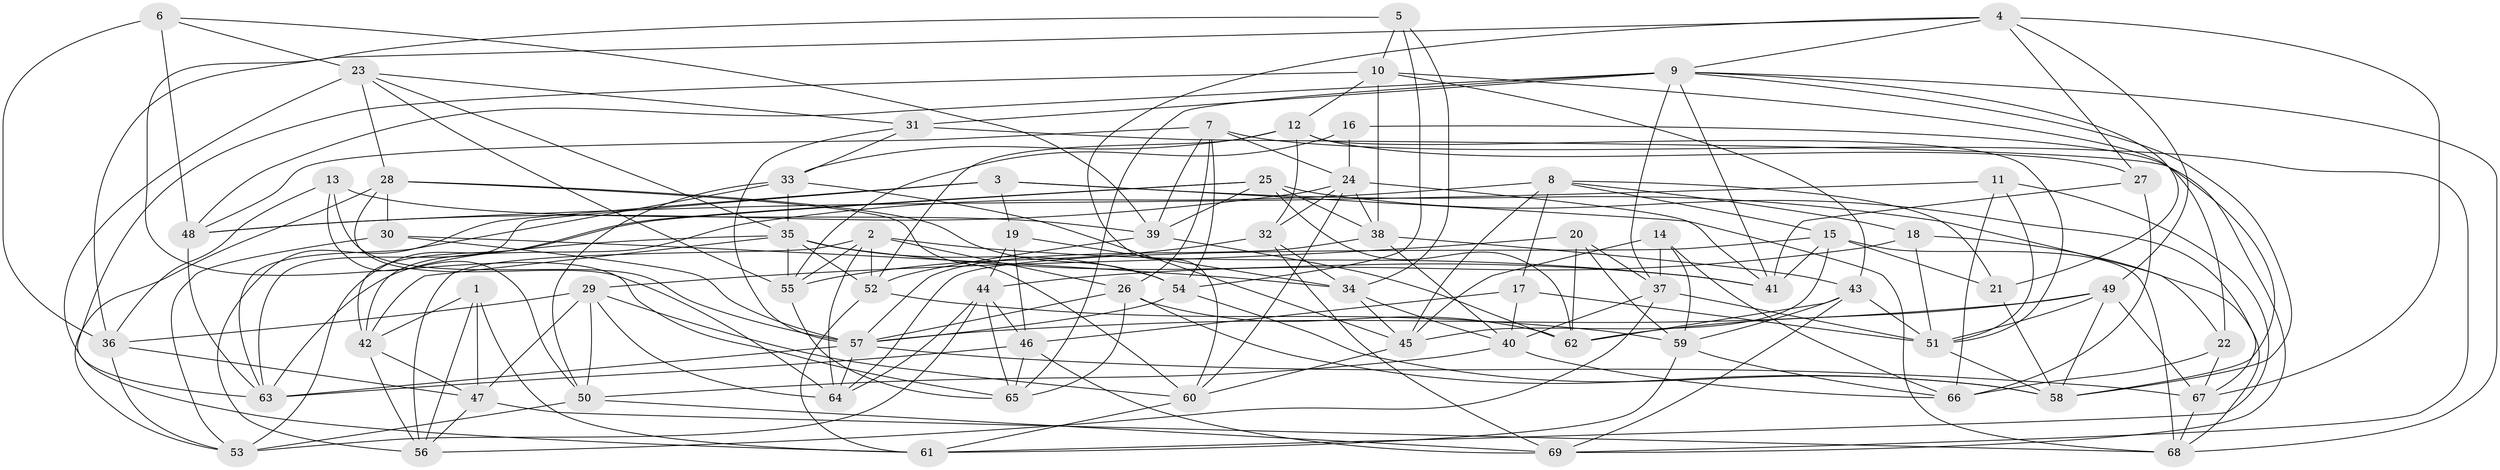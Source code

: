 // original degree distribution, {4: 1.0}
// Generated by graph-tools (version 1.1) at 2025/50/03/09/25 03:50:56]
// undirected, 69 vertices, 197 edges
graph export_dot {
graph [start="1"]
  node [color=gray90,style=filled];
  1;
  2;
  3;
  4;
  5;
  6;
  7;
  8;
  9;
  10;
  11;
  12;
  13;
  14;
  15;
  16;
  17;
  18;
  19;
  20;
  21;
  22;
  23;
  24;
  25;
  26;
  27;
  28;
  29;
  30;
  31;
  32;
  33;
  34;
  35;
  36;
  37;
  38;
  39;
  40;
  41;
  42;
  43;
  44;
  45;
  46;
  47;
  48;
  49;
  50;
  51;
  52;
  53;
  54;
  55;
  56;
  57;
  58;
  59;
  60;
  61;
  62;
  63;
  64;
  65;
  66;
  67;
  68;
  69;
  1 -- 42 [weight=1.0];
  1 -- 47 [weight=1.0];
  1 -- 56 [weight=1.0];
  1 -- 61 [weight=1.0];
  2 -- 26 [weight=1.0];
  2 -- 41 [weight=1.0];
  2 -- 52 [weight=1.0];
  2 -- 55 [weight=1.0];
  2 -- 56 [weight=1.0];
  2 -- 64 [weight=1.0];
  3 -- 19 [weight=1.0];
  3 -- 22 [weight=1.0];
  3 -- 56 [weight=1.0];
  3 -- 63 [weight=2.0];
  3 -- 68 [weight=1.0];
  4 -- 9 [weight=1.0];
  4 -- 27 [weight=1.0];
  4 -- 36 [weight=1.0];
  4 -- 49 [weight=1.0];
  4 -- 60 [weight=1.0];
  4 -- 67 [weight=1.0];
  5 -- 10 [weight=1.0];
  5 -- 34 [weight=1.0];
  5 -- 54 [weight=1.0];
  5 -- 65 [weight=1.0];
  6 -- 23 [weight=1.0];
  6 -- 36 [weight=1.0];
  6 -- 39 [weight=1.0];
  6 -- 48 [weight=1.0];
  7 -- 24 [weight=1.0];
  7 -- 26 [weight=1.0];
  7 -- 39 [weight=1.0];
  7 -- 48 [weight=1.0];
  7 -- 54 [weight=1.0];
  7 -- 69 [weight=1.0];
  8 -- 15 [weight=1.0];
  8 -- 17 [weight=1.0];
  8 -- 18 [weight=1.0];
  8 -- 21 [weight=1.0];
  8 -- 42 [weight=1.0];
  8 -- 45 [weight=1.0];
  9 -- 21 [weight=1.0];
  9 -- 31 [weight=2.0];
  9 -- 37 [weight=1.0];
  9 -- 41 [weight=1.0];
  9 -- 48 [weight=1.0];
  9 -- 58 [weight=1.0];
  9 -- 65 [weight=1.0];
  9 -- 68 [weight=1.0];
  10 -- 12 [weight=1.0];
  10 -- 22 [weight=1.0];
  10 -- 38 [weight=1.0];
  10 -- 43 [weight=1.0];
  10 -- 63 [weight=1.0];
  11 -- 48 [weight=1.0];
  11 -- 51 [weight=1.0];
  11 -- 61 [weight=1.0];
  11 -- 66 [weight=1.0];
  12 -- 27 [weight=1.0];
  12 -- 32 [weight=1.0];
  12 -- 33 [weight=1.0];
  12 -- 51 [weight=1.0];
  12 -- 52 [weight=1.0];
  13 -- 36 [weight=1.0];
  13 -- 39 [weight=1.0];
  13 -- 50 [weight=1.0];
  13 -- 57 [weight=1.0];
  14 -- 37 [weight=1.0];
  14 -- 45 [weight=1.0];
  14 -- 59 [weight=1.0];
  14 -- 66 [weight=1.0];
  15 -- 21 [weight=1.0];
  15 -- 41 [weight=1.0];
  15 -- 45 [weight=1.0];
  15 -- 64 [weight=1.0];
  15 -- 68 [weight=1.0];
  16 -- 24 [weight=1.0];
  16 -- 55 [weight=1.0];
  16 -- 58 [weight=2.0];
  17 -- 40 [weight=1.0];
  17 -- 46 [weight=1.0];
  17 -- 51 [weight=1.0];
  18 -- 44 [weight=1.0];
  18 -- 51 [weight=1.0];
  18 -- 68 [weight=1.0];
  19 -- 34 [weight=1.0];
  19 -- 44 [weight=1.0];
  19 -- 46 [weight=1.0];
  20 -- 29 [weight=1.0];
  20 -- 37 [weight=1.0];
  20 -- 59 [weight=1.0];
  20 -- 62 [weight=1.0];
  21 -- 58 [weight=1.0];
  22 -- 66 [weight=1.0];
  22 -- 67 [weight=1.0];
  23 -- 28 [weight=1.0];
  23 -- 31 [weight=1.0];
  23 -- 35 [weight=1.0];
  23 -- 55 [weight=1.0];
  23 -- 61 [weight=1.0];
  24 -- 32 [weight=2.0];
  24 -- 38 [weight=1.0];
  24 -- 41 [weight=1.0];
  24 -- 48 [weight=1.0];
  24 -- 60 [weight=1.0];
  25 -- 38 [weight=1.0];
  25 -- 39 [weight=1.0];
  25 -- 42 [weight=1.0];
  25 -- 53 [weight=1.0];
  25 -- 62 [weight=1.0];
  25 -- 67 [weight=1.0];
  26 -- 57 [weight=1.0];
  26 -- 58 [weight=1.0];
  26 -- 62 [weight=1.0];
  26 -- 65 [weight=1.0];
  27 -- 41 [weight=1.0];
  27 -- 66 [weight=1.0];
  28 -- 30 [weight=1.0];
  28 -- 53 [weight=1.0];
  28 -- 54 [weight=1.0];
  28 -- 60 [weight=1.0];
  28 -- 64 [weight=1.0];
  29 -- 36 [weight=1.0];
  29 -- 47 [weight=1.0];
  29 -- 50 [weight=1.0];
  29 -- 60 [weight=1.0];
  29 -- 64 [weight=1.0];
  30 -- 34 [weight=1.0];
  30 -- 53 [weight=1.0];
  30 -- 57 [weight=1.0];
  31 -- 33 [weight=1.0];
  31 -- 57 [weight=1.0];
  31 -- 69 [weight=1.0];
  32 -- 34 [weight=1.0];
  32 -- 55 [weight=1.0];
  32 -- 69 [weight=1.0];
  33 -- 35 [weight=1.0];
  33 -- 45 [weight=1.0];
  33 -- 50 [weight=1.0];
  33 -- 63 [weight=1.0];
  34 -- 40 [weight=1.0];
  34 -- 45 [weight=1.0];
  35 -- 41 [weight=1.0];
  35 -- 42 [weight=1.0];
  35 -- 52 [weight=1.0];
  35 -- 54 [weight=1.0];
  35 -- 55 [weight=1.0];
  35 -- 63 [weight=1.0];
  36 -- 47 [weight=1.0];
  36 -- 53 [weight=1.0];
  37 -- 40 [weight=1.0];
  37 -- 51 [weight=1.0];
  37 -- 56 [weight=1.0];
  38 -- 40 [weight=1.0];
  38 -- 43 [weight=1.0];
  38 -- 57 [weight=1.0];
  39 -- 52 [weight=1.0];
  39 -- 62 [weight=1.0];
  40 -- 50 [weight=1.0];
  40 -- 66 [weight=1.0];
  42 -- 47 [weight=1.0];
  42 -- 56 [weight=1.0];
  43 -- 51 [weight=1.0];
  43 -- 59 [weight=1.0];
  43 -- 62 [weight=1.0];
  43 -- 69 [weight=1.0];
  44 -- 46 [weight=1.0];
  44 -- 53 [weight=1.0];
  44 -- 64 [weight=1.0];
  44 -- 65 [weight=1.0];
  45 -- 60 [weight=1.0];
  46 -- 63 [weight=1.0];
  46 -- 65 [weight=1.0];
  46 -- 69 [weight=1.0];
  47 -- 56 [weight=1.0];
  47 -- 68 [weight=1.0];
  48 -- 63 [weight=1.0];
  49 -- 51 [weight=1.0];
  49 -- 57 [weight=1.0];
  49 -- 58 [weight=1.0];
  49 -- 62 [weight=1.0];
  49 -- 67 [weight=1.0];
  50 -- 53 [weight=1.0];
  50 -- 69 [weight=1.0];
  51 -- 58 [weight=1.0];
  52 -- 59 [weight=1.0];
  52 -- 61 [weight=1.0];
  54 -- 57 [weight=1.0];
  54 -- 58 [weight=1.0];
  55 -- 65 [weight=1.0];
  57 -- 63 [weight=1.0];
  57 -- 64 [weight=1.0];
  57 -- 67 [weight=1.0];
  59 -- 61 [weight=1.0];
  59 -- 66 [weight=1.0];
  60 -- 61 [weight=1.0];
  67 -- 68 [weight=1.0];
}
